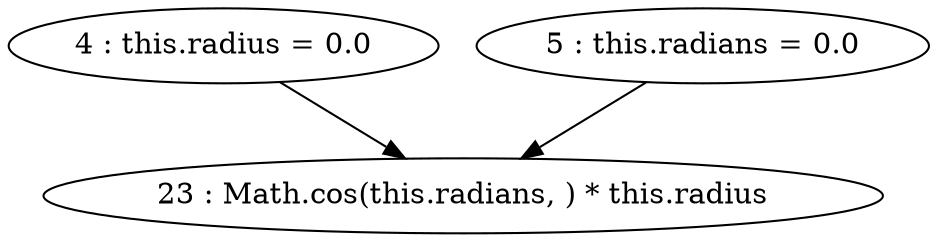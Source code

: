 digraph G {
"4 : this.radius = 0.0"
"4 : this.radius = 0.0" -> "23 : Math.cos(this.radians, ) * this.radius"
"5 : this.radians = 0.0"
"5 : this.radians = 0.0" -> "23 : Math.cos(this.radians, ) * this.radius"
"23 : Math.cos(this.radians, ) * this.radius"
}